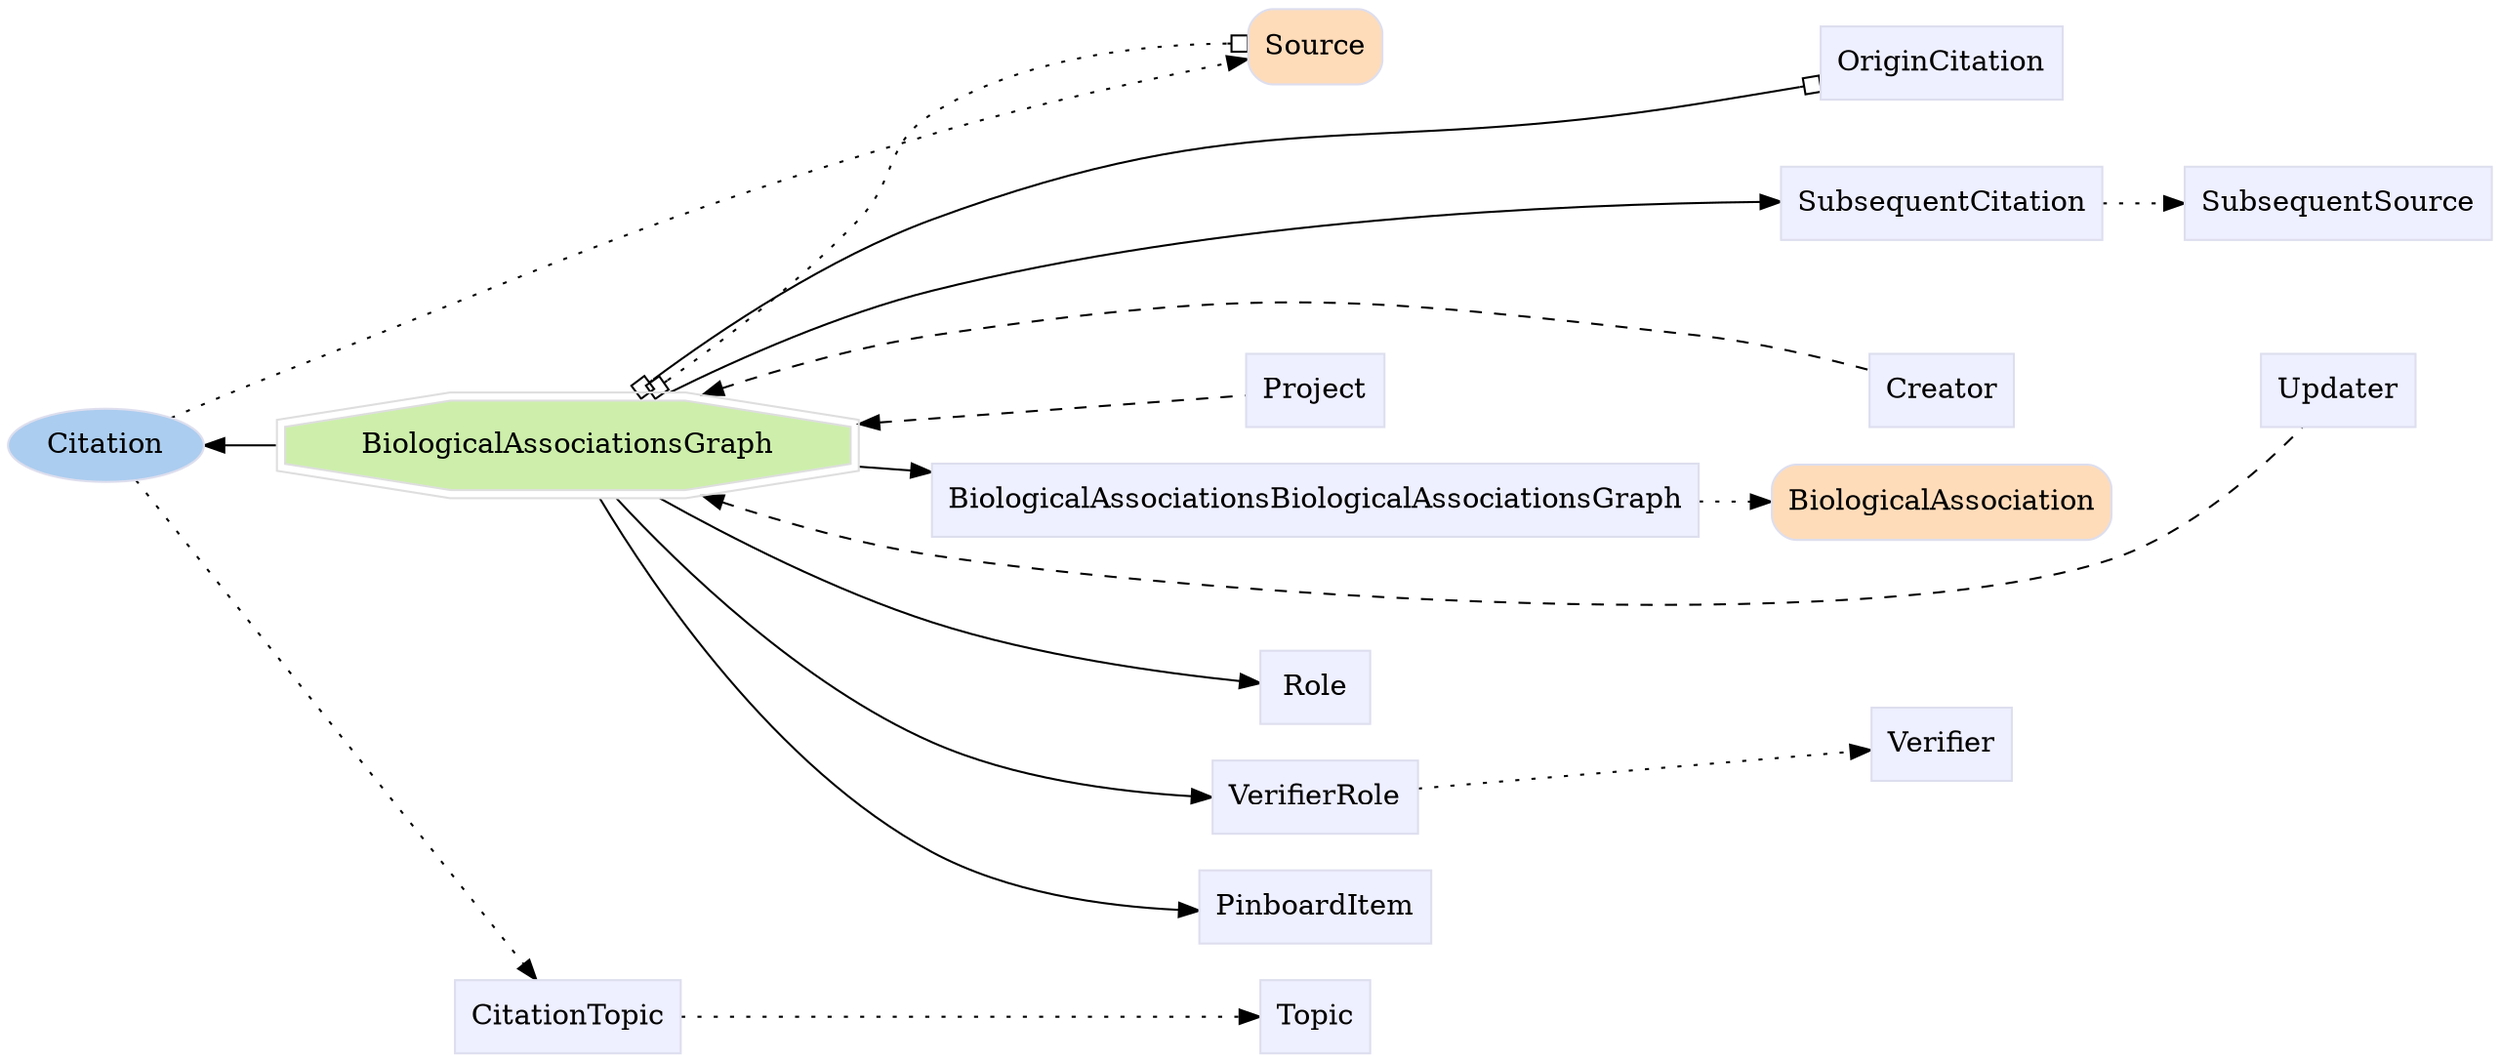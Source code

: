 digraph BiologicalAssociationsGraph {
	graph [bb="0,0,1031.6,513.5",
		label="",
		outputorder=edgesfirst,
		rankdir=LR
	];
	node [label="\N"];
	subgraph annotator_cluster {
		graph [rank=min];
		Citation	[color="#dddeee",
			fillcolor="#abcdef",
			group=annotator,
			height=0.5,
			href="/develop/Data/models.html#citation",
			label=Citation,
			pos="38.997,299",
			shape=oval,
			style=filled,
			target=_top,
			width=1.0832];
	}
	subgraph core {
		BiologicalAssociation	[color="#dddeee",
			fillcolor="#fedcba",
			group=core,
			height=0.51389,
			href="/develop/Data/models.html#biological-association",
			label=BiologicalAssociation,
			pos="811.12,271",
			shape=Mrecord,
			style=filled,
			target=_top,
			width=1.9028];
		Source	[color="#dddeee",
			fillcolor="#fedcba",
			group=core,
			height=0.51389,
			href="/develop/Data/models.html#source",
			label=Source,
			pos="556.12,495",
			shape=Mrecord,
			style=filled,
			target=_top,
			width=0.75];
	}
	subgraph supporting {
		BiologicalAssociationsGraph	[color="#dedede",
			fillcolor="#cdefab",
			group=target,
			height=0.61111,
			href="/develop/Data/models.html#biological-associations-graph",
			label=BiologicalAssociationsGraph,
			pos="241.81,299",
			shape=doubleoctagon,
			style=filled,
			target=_top,
			width=3.5504];
		BiologicalAssociationsBiologicalAssociationsGraph	[color="#dddeee",
			fillcolor="#eeefff",
			group=supporting,
			height=0.5,
			href="/develop/Data/models.html#biological-associations-biological-associations-graph",
			label=BiologicalAssociationsBiologicalAssociationsGraph,
			pos="556.12,272",
			shape=box,
			style=filled,
			target=_top,
			width=4.1806];
		CitationTopic	[color="#dddeee",
			fillcolor="#eeefff",
			group=supporting,
			height=0.5,
			href="/develop/Data/models.html#citation-topic",
			label=CitationTopic,
			pos="241.81,18",
			shape=box,
			style=filled,
			target=_top,
			width=1.2778];
		PinboardItem	[color="#dddeee",
			fillcolor="#eeefff",
			group=supporting,
			height=0.5,
			href="/develop/Data/models.html#pinboard-item",
			label=PinboardItem,
			pos="556.12,72",
			shape=box,
			style=filled,
			target=_top,
			width=1.2639];
		Role	[color="#dddeee",
			fillcolor="#eeefff",
			group=supporting,
			height=0.5,
			href="/develop/Data/models.html#role",
			label=Role,
			pos="556.12,180",
			shape=box,
			style=filled,
			target=_top,
			width=0.75];
		SubsequentCitation	[color="#dddeee",
			fillcolor="#eeefff",
			group=supporting,
			height=0.5,
			href="/develop/Data/models.html#subsequent-citation",
			label=SubsequentCitation,
			pos="811.12,418",
			shape=box,
			style=filled,
			target=_top,
			width=1.6944];
		SubsequentSource	[color="#dddeee",
			fillcolor="#eeefff",
			group=supporting,
			height=0.5,
			href="/develop/Data/models.html#subsequent-source",
			label=SubsequentSource,
			pos="973.62,418",
			shape=box,
			style=filled,
			target=_top,
			width=1.6111];
		Topic	[color="#dddeee",
			fillcolor="#eeefff",
			group=supporting,
			height=0.5,
			href="/develop/Data/models.html#topic",
			label=Topic,
			pos="556.12,18",
			shape=box,
			style=filled,
			target=_top,
			width=0.75];
		VerifierRole	[color="#dddeee",
			fillcolor="#eeefff",
			group=supporting,
			height=0.5,
			href="/develop/Data/models.html#verifier-role",
			label=VerifierRole,
			pos="556.12,126",
			shape=box,
			style=filled,
			target=_top,
			width=1.1528];
		Verifier	[color="#dddeee",
			fillcolor="#eeefff",
			group=supporting,
			height=0.5,
			href="/develop/Data/models.html#verifier",
			label=Verifier,
			pos="811.12,152",
			shape=box,
			style=filled,
			target=_top,
			width=0.79167];
		Creator	[color="#dddeee",
			fillcolor="#eeefff",
			group=supporting,
			height=0.5,
			href="/develop/Data/models.html#creator",
			label=Creator,
			pos="811.12,326",
			shape=box,
			style=filled,
			target=_top,
			width=0.79167];
		Project	[color="#dddeee",
			fillcolor="#eeefff",
			group=supporting,
			height=0.5,
			href="/develop/Data/models.html#project",
			label=Project,
			pos="556.12,326",
			shape=box,
			style=filled,
			target=_top,
			width=0.76389];
		Updater	[color="#dddeee",
			fillcolor="#eeefff",
			group=supporting,
			height=0.5,
			href="/develop/Data/models.html#updater",
			label=Updater,
			pos="973.62,326",
			shape=box,
			style=filled,
			target=_top,
			width=0.83333];
		OriginCitation	[color="#dddeee",
			fillcolor="#eeefff",
			group=supporting,
			height=0.5,
			href="/develop/Data/models.html#origin-citation",
			label=OriginCitation,
			pos="811.12,487",
			shape=box,
			style=filled,
			target=_top,
			width=1.3194];
	}
	Citation -> Source	[pos="e,528.91,488.45 67.091,311.62 127.16,339.32 276.44,406.57 405.62,452 443.85,465.44 488.62,477.9 519.13,485.91",
		style=dotted];
	Citation -> CitationTopic	[pos="e,227.94,36.011 52.256,281.85 86.124,234.45 181.15,101.48 221.88,44.482",
		style=dotted];
	Source -> SubsequentCitation	[pos="e,750.83,436.04 583.24,487.05 620.13,475.82 688.8,454.92 740.97,439.05",
		style=invis];
	Source -> OriginCitation	[pos="e,763.16,488.48 583.24,494.17 623.01,492.92 699.72,490.49 752.87,488.81",
		style=invis];
	BiologicalAssociationsGraph -> Citation	[pos="e,78.24,299 114.06,299 105.11,299 96.459,299 88.424,299"];
	BiologicalAssociationsGraph -> Source	[arrowhead=obox,
		arrowtail=obox,
		dir=both,
		pos="s,267.24,321.35 e,529.01,494.11 274.61,328.19 300.7,352.47 338.31,388.23 369.62,421 386.38,438.53 384.75,449.66 405.62,462 440.57,\
482.65 487.03,490.41 518.83,493.31",
		style=dotted];
	BiologicalAssociationsGraph -> BiologicalAssociationsBiologicalAssociationsGraph	[pos="e,405.57,284.93 369.39,288.06 377.96,287.32 386.65,286.56 395.35,285.81"];
	BiologicalAssociationsGraph -> PinboardItem	[pos="e,510.44,72.048 253.84,276.93 276.17,234.76 331.01,143.03 405.62,99 434.07,82.214 470.46,75.39 500.22,72.798"];
	BiologicalAssociationsGraph -> Role	[pos="e,529.12,183.31 277.37,276.84 309.45,257.18 359.12,229.02 405.62,212 443.08,198.29 488.08,189.65 518.86,184.85"];
	BiologicalAssociationsGraph -> SubsequentCitation	[pos="e,750.02,417.76 280.57,321.03 312.71,338.68 360.69,362.5 405.62,375 519.81,406.76 658.12,415.36 739.85,417.51"];
	BiologicalAssociationsGraph -> VerifierRole	[pos="e,514.55,127.35 260.42,276.79 287.75,244.01 343.72,183.27 405.62,153 436.35,137.97 474.32,131.24 504.31,128.26"];
	BiologicalAssociationsGraph -> Creator	[dir=back,
		pos="s,294.53,320.88 304.03,324.47 334.07,335.63 371.14,347.43 405.62,353 537.69,374.33 573.93,370.02 706.62,353 732.78,349.64 761.76,\
341.7 782.39,335.3",
		style=dashed];
	BiologicalAssociationsGraph -> Project	[dir=back,
		pos="s,369.39,309.94 379.47,310.81 435.65,315.67 495.26,320.82 528.58,323.71",
		style=dashed];
	BiologicalAssociationsGraph -> Updater	[dir=back,
		pos="s,294.91,277.06 304.39,273.49 334.37,262.39 371.28,250.65 405.62,245 509.56,227.9 781.2,205.47 879.62,243 913.59,255.95 943.03,287.65 \
959.25,307.91",
		style=dashed];
	BiologicalAssociationsGraph -> OriginCitation	[arrowhead=obox,
		arrowtail=obox,
		dir=both,
		pos="s,268.25,321.07 e,763.28,478.22 276.22,327.57 307.59,352.87 356.87,388.83 405.62,409 413.67,412.33 643.96,455.81 753.4,476.37"];
	BiologicalAssociationsBiologicalAssociationsGraph -> BiologicalAssociation	[pos="e,742.56,271.27 706.85,271.41 715.56,271.37 724.11,271.34 732.33,271.31",
		style=dotted];
	CitationTopic -> Topic	[pos="e,528.88,18 287.89,18 350.23,18 461.53,18 518.83,18",
		style=dotted];
	Role -> Verifier	[pos="e,782.61,155.04 583.24,177.11 628.25,172.13 720.55,161.91 772.48,156.17",
		style=invis];
	SubsequentCitation -> SubsequentSource	[pos="e,915.52,418 872.34,418 883.06,418 894.29,418 905.19,418",
		style=dotted];
	VerifierRole -> Verifier	[pos="e,782.47,149.16 597.77,130.18 645.95,135.13 725.59,143.31 772.43,148.13",
		style=dotted];
	Creator -> Updater	[pos="e,943.5,326 839.71,326 865.5,326 904.26,326 933.29,326",
		style=invis];
	Project -> Creator	[pos="e,782.35,326 583.72,326 628.82,326 720.45,326 772.24,326",
		style=invis];
}
